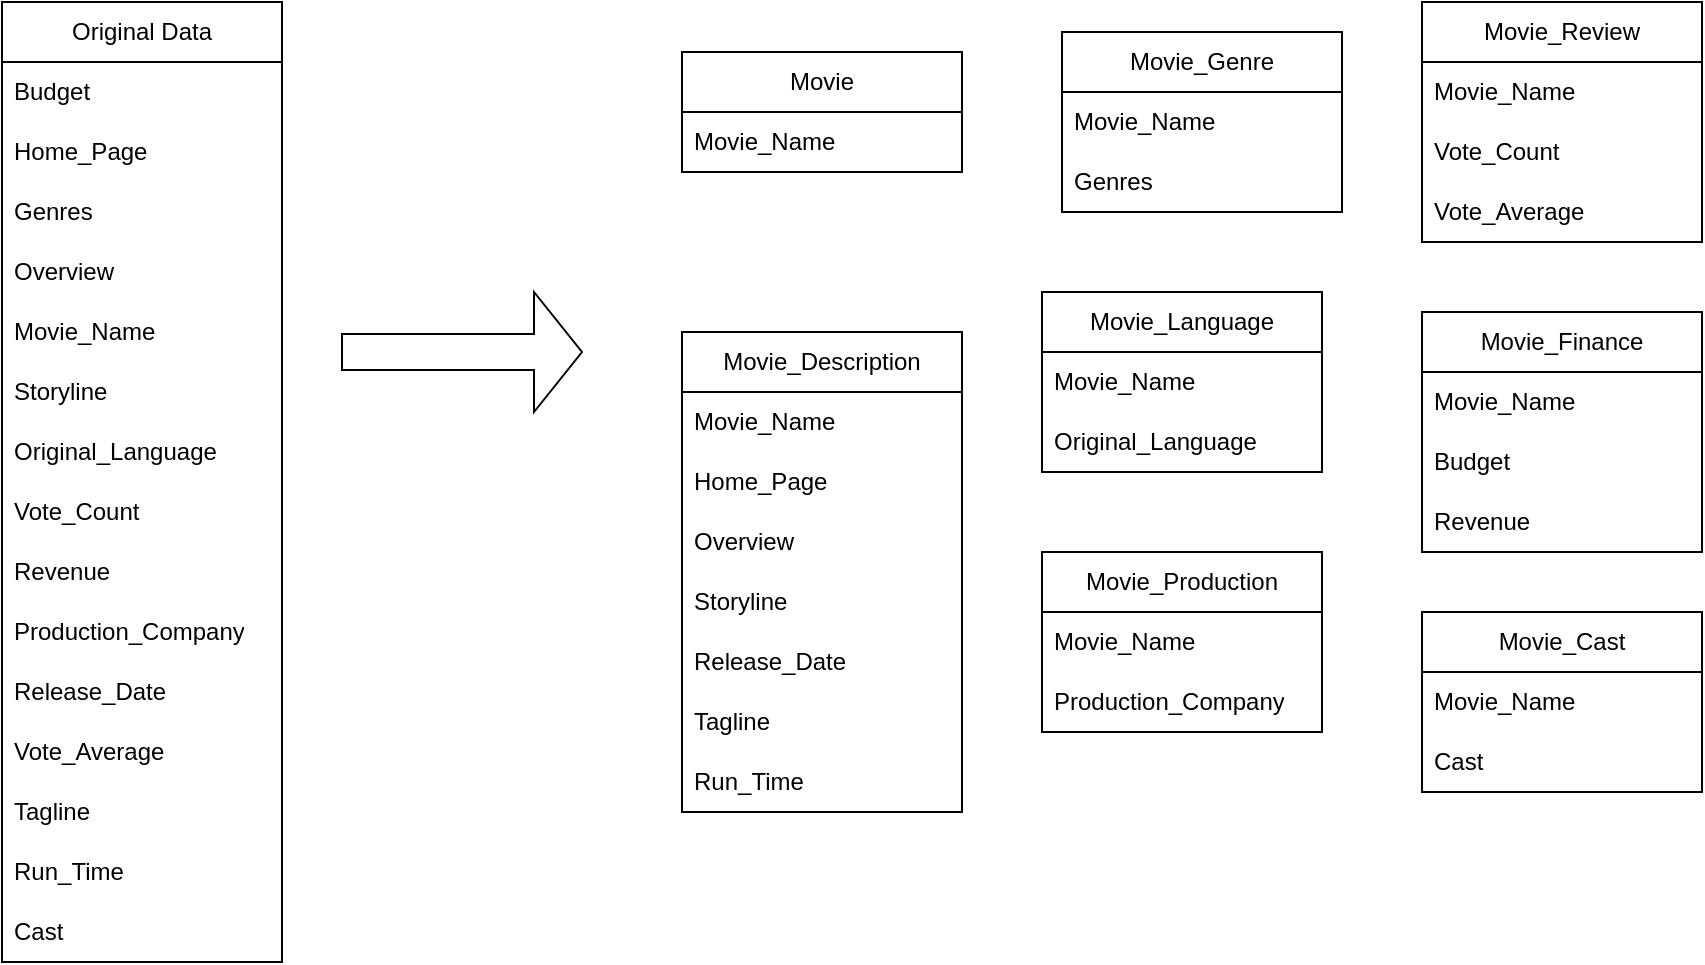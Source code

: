 <mxfile version="26.1.3">
  <diagram name="Page-1" id="uHjHwjeGlP5VnKrwq_K1">
    <mxGraphModel dx="1591" dy="620" grid="1" gridSize="10" guides="1" tooltips="1" connect="1" arrows="1" fold="1" page="1" pageScale="1" pageWidth="850" pageHeight="1100" math="0" shadow="0">
      <root>
        <mxCell id="0" />
        <mxCell id="1" parent="0" />
        <mxCell id="RhzmgMSDs6tIzAIVf9rJ-2" value="Original Data" style="swimlane;fontStyle=0;childLayout=stackLayout;horizontal=1;startSize=30;horizontalStack=0;resizeParent=1;resizeParentMax=0;resizeLast=0;collapsible=1;marginBottom=0;whiteSpace=wrap;html=1;" vertex="1" parent="1">
          <mxGeometry x="50" y="15" width="140" height="480" as="geometry" />
        </mxCell>
        <mxCell id="RhzmgMSDs6tIzAIVf9rJ-3" value="Budget&amp;nbsp;" style="text;strokeColor=none;fillColor=none;align=left;verticalAlign=middle;spacingLeft=4;spacingRight=4;overflow=hidden;points=[[0,0.5],[1,0.5]];portConstraint=eastwest;rotatable=0;whiteSpace=wrap;html=1;" vertex="1" parent="RhzmgMSDs6tIzAIVf9rJ-2">
          <mxGeometry y="30" width="140" height="30" as="geometry" />
        </mxCell>
        <mxCell id="RhzmgMSDs6tIzAIVf9rJ-4" value="Home_Page&amp;nbsp;" style="text;strokeColor=none;fillColor=none;align=left;verticalAlign=middle;spacingLeft=4;spacingRight=4;overflow=hidden;points=[[0,0.5],[1,0.5]];portConstraint=eastwest;rotatable=0;whiteSpace=wrap;html=1;" vertex="1" parent="RhzmgMSDs6tIzAIVf9rJ-2">
          <mxGeometry y="60" width="140" height="30" as="geometry" />
        </mxCell>
        <mxCell id="RhzmgMSDs6tIzAIVf9rJ-15" value="Genres" style="text;strokeColor=none;fillColor=none;align=left;verticalAlign=middle;spacingLeft=4;spacingRight=4;overflow=hidden;points=[[0,0.5],[1,0.5]];portConstraint=eastwest;rotatable=0;whiteSpace=wrap;html=1;" vertex="1" parent="RhzmgMSDs6tIzAIVf9rJ-2">
          <mxGeometry y="90" width="140" height="30" as="geometry" />
        </mxCell>
        <mxCell id="RhzmgMSDs6tIzAIVf9rJ-11" value="Overview" style="text;strokeColor=none;fillColor=none;align=left;verticalAlign=middle;spacingLeft=4;spacingRight=4;overflow=hidden;points=[[0,0.5],[1,0.5]];portConstraint=eastwest;rotatable=0;whiteSpace=wrap;html=1;" vertex="1" parent="RhzmgMSDs6tIzAIVf9rJ-2">
          <mxGeometry y="120" width="140" height="30" as="geometry" />
        </mxCell>
        <mxCell id="RhzmgMSDs6tIzAIVf9rJ-5" value="Movie_Name&amp;nbsp;" style="text;strokeColor=none;fillColor=none;align=left;verticalAlign=middle;spacingLeft=4;spacingRight=4;overflow=hidden;points=[[0,0.5],[1,0.5]];portConstraint=eastwest;rotatable=0;whiteSpace=wrap;html=1;" vertex="1" parent="RhzmgMSDs6tIzAIVf9rJ-2">
          <mxGeometry y="150" width="140" height="30" as="geometry" />
        </mxCell>
        <mxCell id="RhzmgMSDs6tIzAIVf9rJ-9" value="Storyline" style="text;strokeColor=none;fillColor=none;align=left;verticalAlign=middle;spacingLeft=4;spacingRight=4;overflow=hidden;points=[[0,0.5],[1,0.5]];portConstraint=eastwest;rotatable=0;whiteSpace=wrap;html=1;" vertex="1" parent="RhzmgMSDs6tIzAIVf9rJ-2">
          <mxGeometry y="180" width="140" height="30" as="geometry" />
        </mxCell>
        <mxCell id="RhzmgMSDs6tIzAIVf9rJ-14" value="Original_Language" style="text;strokeColor=none;fillColor=none;align=left;verticalAlign=middle;spacingLeft=4;spacingRight=4;overflow=hidden;points=[[0,0.5],[1,0.5]];portConstraint=eastwest;rotatable=0;whiteSpace=wrap;html=1;" vertex="1" parent="RhzmgMSDs6tIzAIVf9rJ-2">
          <mxGeometry y="210" width="140" height="30" as="geometry" />
        </mxCell>
        <mxCell id="RhzmgMSDs6tIzAIVf9rJ-21" value="Vote_Count" style="text;strokeColor=none;fillColor=none;align=left;verticalAlign=middle;spacingLeft=4;spacingRight=4;overflow=hidden;points=[[0,0.5],[1,0.5]];portConstraint=eastwest;rotatable=0;whiteSpace=wrap;html=1;" vertex="1" parent="RhzmgMSDs6tIzAIVf9rJ-2">
          <mxGeometry y="240" width="140" height="30" as="geometry" />
        </mxCell>
        <mxCell id="RhzmgMSDs6tIzAIVf9rJ-17" value="Revenue" style="text;strokeColor=none;fillColor=none;align=left;verticalAlign=middle;spacingLeft=4;spacingRight=4;overflow=hidden;points=[[0,0.5],[1,0.5]];portConstraint=eastwest;rotatable=0;whiteSpace=wrap;html=1;" vertex="1" parent="RhzmgMSDs6tIzAIVf9rJ-2">
          <mxGeometry y="270" width="140" height="30" as="geometry" />
        </mxCell>
        <mxCell id="RhzmgMSDs6tIzAIVf9rJ-8" value="Production_Company" style="text;strokeColor=none;fillColor=none;align=left;verticalAlign=middle;spacingLeft=4;spacingRight=4;overflow=hidden;points=[[0,0.5],[1,0.5]];portConstraint=eastwest;rotatable=0;whiteSpace=wrap;html=1;" vertex="1" parent="RhzmgMSDs6tIzAIVf9rJ-2">
          <mxGeometry y="300" width="140" height="30" as="geometry" />
        </mxCell>
        <mxCell id="RhzmgMSDs6tIzAIVf9rJ-12" value="Release_Date" style="text;strokeColor=none;fillColor=none;align=left;verticalAlign=middle;spacingLeft=4;spacingRight=4;overflow=hidden;points=[[0,0.5],[1,0.5]];portConstraint=eastwest;rotatable=0;whiteSpace=wrap;html=1;" vertex="1" parent="RhzmgMSDs6tIzAIVf9rJ-2">
          <mxGeometry y="330" width="140" height="30" as="geometry" />
        </mxCell>
        <mxCell id="RhzmgMSDs6tIzAIVf9rJ-22" value="Vote_Average" style="text;strokeColor=none;fillColor=none;align=left;verticalAlign=middle;spacingLeft=4;spacingRight=4;overflow=hidden;points=[[0,0.5],[1,0.5]];portConstraint=eastwest;rotatable=0;whiteSpace=wrap;html=1;" vertex="1" parent="RhzmgMSDs6tIzAIVf9rJ-2">
          <mxGeometry y="360" width="140" height="30" as="geometry" />
        </mxCell>
        <mxCell id="RhzmgMSDs6tIzAIVf9rJ-23" value="Tagline" style="text;strokeColor=none;fillColor=none;align=left;verticalAlign=middle;spacingLeft=4;spacingRight=4;overflow=hidden;points=[[0,0.5],[1,0.5]];portConstraint=eastwest;rotatable=0;whiteSpace=wrap;html=1;" vertex="1" parent="RhzmgMSDs6tIzAIVf9rJ-2">
          <mxGeometry y="390" width="140" height="30" as="geometry" />
        </mxCell>
        <mxCell id="RhzmgMSDs6tIzAIVf9rJ-24" value="Run_Time" style="text;strokeColor=none;fillColor=none;align=left;verticalAlign=middle;spacingLeft=4;spacingRight=4;overflow=hidden;points=[[0,0.5],[1,0.5]];portConstraint=eastwest;rotatable=0;whiteSpace=wrap;html=1;" vertex="1" parent="RhzmgMSDs6tIzAIVf9rJ-2">
          <mxGeometry y="420" width="140" height="30" as="geometry" />
        </mxCell>
        <mxCell id="RhzmgMSDs6tIzAIVf9rJ-13" value="Cast" style="text;strokeColor=none;fillColor=none;align=left;verticalAlign=middle;spacingLeft=4;spacingRight=4;overflow=hidden;points=[[0,0.5],[1,0.5]];portConstraint=eastwest;rotatable=0;whiteSpace=wrap;html=1;" vertex="1" parent="RhzmgMSDs6tIzAIVf9rJ-2">
          <mxGeometry y="450" width="140" height="30" as="geometry" />
        </mxCell>
        <mxCell id="RhzmgMSDs6tIzAIVf9rJ-42" value="" style="shape=singleArrow;whiteSpace=wrap;html=1;" vertex="1" parent="1">
          <mxGeometry x="220" y="160" width="120" height="60" as="geometry" />
        </mxCell>
        <mxCell id="RhzmgMSDs6tIzAIVf9rJ-60" value="Movie" style="swimlane;fontStyle=0;childLayout=stackLayout;horizontal=1;startSize=30;horizontalStack=0;resizeParent=1;resizeParentMax=0;resizeLast=0;collapsible=1;marginBottom=0;whiteSpace=wrap;html=1;" vertex="1" parent="1">
          <mxGeometry x="390" y="40" width="140" height="60" as="geometry" />
        </mxCell>
        <mxCell id="RhzmgMSDs6tIzAIVf9rJ-75" value="Movie_Name" style="text;strokeColor=none;fillColor=none;align=left;verticalAlign=middle;spacingLeft=4;spacingRight=4;overflow=hidden;points=[[0,0.5],[1,0.5]];portConstraint=eastwest;rotatable=0;whiteSpace=wrap;html=1;" vertex="1" parent="RhzmgMSDs6tIzAIVf9rJ-60">
          <mxGeometry y="30" width="140" height="30" as="geometry" />
        </mxCell>
        <mxCell id="RhzmgMSDs6tIzAIVf9rJ-79" value="Movie_Genre" style="swimlane;fontStyle=0;childLayout=stackLayout;horizontal=1;startSize=30;horizontalStack=0;resizeParent=1;resizeParentMax=0;resizeLast=0;collapsible=1;marginBottom=0;whiteSpace=wrap;html=1;" vertex="1" parent="1">
          <mxGeometry x="580" y="30" width="140" height="90" as="geometry" />
        </mxCell>
        <mxCell id="RhzmgMSDs6tIzAIVf9rJ-105" value="Movie_Name&amp;nbsp;" style="text;strokeColor=none;fillColor=none;align=left;verticalAlign=middle;spacingLeft=4;spacingRight=4;overflow=hidden;points=[[0,0.5],[1,0.5]];portConstraint=eastwest;rotatable=0;whiteSpace=wrap;html=1;" vertex="1" parent="RhzmgMSDs6tIzAIVf9rJ-79">
          <mxGeometry y="30" width="140" height="30" as="geometry" />
        </mxCell>
        <mxCell id="RhzmgMSDs6tIzAIVf9rJ-82" value="Genres" style="text;strokeColor=none;fillColor=none;align=left;verticalAlign=middle;spacingLeft=4;spacingRight=4;overflow=hidden;points=[[0,0.5],[1,0.5]];portConstraint=eastwest;rotatable=0;whiteSpace=wrap;html=1;" vertex="1" parent="RhzmgMSDs6tIzAIVf9rJ-79">
          <mxGeometry y="60" width="140" height="30" as="geometry" />
        </mxCell>
        <mxCell id="RhzmgMSDs6tIzAIVf9rJ-95" value="Movie_Language" style="swimlane;fontStyle=0;childLayout=stackLayout;horizontal=1;startSize=30;horizontalStack=0;resizeParent=1;resizeParentMax=0;resizeLast=0;collapsible=1;marginBottom=0;whiteSpace=wrap;html=1;" vertex="1" parent="1">
          <mxGeometry x="570" y="160" width="140" height="90" as="geometry" />
        </mxCell>
        <mxCell id="RhzmgMSDs6tIzAIVf9rJ-106" value="Movie_Name&amp;nbsp;" style="text;strokeColor=none;fillColor=none;align=left;verticalAlign=middle;spacingLeft=4;spacingRight=4;overflow=hidden;points=[[0,0.5],[1,0.5]];portConstraint=eastwest;rotatable=0;whiteSpace=wrap;html=1;" vertex="1" parent="RhzmgMSDs6tIzAIVf9rJ-95">
          <mxGeometry y="30" width="140" height="30" as="geometry" />
        </mxCell>
        <mxCell id="RhzmgMSDs6tIzAIVf9rJ-97" value="Original_Language" style="text;strokeColor=none;fillColor=none;align=left;verticalAlign=middle;spacingLeft=4;spacingRight=4;overflow=hidden;points=[[0,0.5],[1,0.5]];portConstraint=eastwest;rotatable=0;whiteSpace=wrap;html=1;" vertex="1" parent="RhzmgMSDs6tIzAIVf9rJ-95">
          <mxGeometry y="60" width="140" height="30" as="geometry" />
        </mxCell>
        <mxCell id="RhzmgMSDs6tIzAIVf9rJ-100" value="Movie_Review" style="swimlane;fontStyle=0;childLayout=stackLayout;horizontal=1;startSize=30;horizontalStack=0;resizeParent=1;resizeParentMax=0;resizeLast=0;collapsible=1;marginBottom=0;whiteSpace=wrap;html=1;" vertex="1" parent="1">
          <mxGeometry x="760" y="15" width="140" height="120" as="geometry" />
        </mxCell>
        <mxCell id="RhzmgMSDs6tIzAIVf9rJ-107" value="Movie_Name&amp;nbsp;" style="text;strokeColor=none;fillColor=none;align=left;verticalAlign=middle;spacingLeft=4;spacingRight=4;overflow=hidden;points=[[0,0.5],[1,0.5]];portConstraint=eastwest;rotatable=0;whiteSpace=wrap;html=1;" vertex="1" parent="RhzmgMSDs6tIzAIVf9rJ-100">
          <mxGeometry y="30" width="140" height="30" as="geometry" />
        </mxCell>
        <mxCell id="RhzmgMSDs6tIzAIVf9rJ-103" value="Vote_Count" style="text;strokeColor=none;fillColor=none;align=left;verticalAlign=middle;spacingLeft=4;spacingRight=4;overflow=hidden;points=[[0,0.5],[1,0.5]];portConstraint=eastwest;rotatable=0;whiteSpace=wrap;html=1;" vertex="1" parent="RhzmgMSDs6tIzAIVf9rJ-100">
          <mxGeometry y="60" width="140" height="30" as="geometry" />
        </mxCell>
        <mxCell id="RhzmgMSDs6tIzAIVf9rJ-72" value="Vote_Average" style="text;strokeColor=none;fillColor=none;align=left;verticalAlign=middle;spacingLeft=4;spacingRight=4;overflow=hidden;points=[[0,0.5],[1,0.5]];portConstraint=eastwest;rotatable=0;whiteSpace=wrap;html=1;" vertex="1" parent="RhzmgMSDs6tIzAIVf9rJ-100">
          <mxGeometry y="90" width="140" height="30" as="geometry" />
        </mxCell>
        <mxCell id="RhzmgMSDs6tIzAIVf9rJ-125" value="Movie_Finance" style="swimlane;fontStyle=0;childLayout=stackLayout;horizontal=1;startSize=30;horizontalStack=0;resizeParent=1;resizeParentMax=0;resizeLast=0;collapsible=1;marginBottom=0;whiteSpace=wrap;html=1;" vertex="1" parent="1">
          <mxGeometry x="760" y="170" width="140" height="120" as="geometry" />
        </mxCell>
        <mxCell id="RhzmgMSDs6tIzAIVf9rJ-126" value="Movie_Name" style="text;strokeColor=none;fillColor=none;align=left;verticalAlign=middle;spacingLeft=4;spacingRight=4;overflow=hidden;points=[[0,0.5],[1,0.5]];portConstraint=eastwest;rotatable=0;whiteSpace=wrap;html=1;" vertex="1" parent="RhzmgMSDs6tIzAIVf9rJ-125">
          <mxGeometry y="30" width="140" height="30" as="geometry" />
        </mxCell>
        <mxCell id="RhzmgMSDs6tIzAIVf9rJ-127" value="Budget&amp;nbsp;" style="text;strokeColor=none;fillColor=none;align=left;verticalAlign=middle;spacingLeft=4;spacingRight=4;overflow=hidden;points=[[0,0.5],[1,0.5]];portConstraint=eastwest;rotatable=0;whiteSpace=wrap;html=1;" vertex="1" parent="RhzmgMSDs6tIzAIVf9rJ-125">
          <mxGeometry y="60" width="140" height="30" as="geometry" />
        </mxCell>
        <mxCell id="RhzmgMSDs6tIzAIVf9rJ-131" value="Revenue" style="text;strokeColor=none;fillColor=none;align=left;verticalAlign=middle;spacingLeft=4;spacingRight=4;overflow=hidden;points=[[0,0.5],[1,0.5]];portConstraint=eastwest;rotatable=0;whiteSpace=wrap;html=1;" vertex="1" parent="RhzmgMSDs6tIzAIVf9rJ-125">
          <mxGeometry y="90" width="140" height="30" as="geometry" />
        </mxCell>
        <mxCell id="RhzmgMSDs6tIzAIVf9rJ-137" value="Movie_Description" style="swimlane;fontStyle=0;childLayout=stackLayout;horizontal=1;startSize=30;horizontalStack=0;resizeParent=1;resizeParentMax=0;resizeLast=0;collapsible=1;marginBottom=0;whiteSpace=wrap;html=1;" vertex="1" parent="1">
          <mxGeometry x="390" y="180" width="140" height="240" as="geometry" />
        </mxCell>
        <mxCell id="RhzmgMSDs6tIzAIVf9rJ-138" value="Movie_Name" style="text;strokeColor=none;fillColor=none;align=left;verticalAlign=middle;spacingLeft=4;spacingRight=4;overflow=hidden;points=[[0,0.5],[1,0.5]];portConstraint=eastwest;rotatable=0;whiteSpace=wrap;html=1;" vertex="1" parent="RhzmgMSDs6tIzAIVf9rJ-137">
          <mxGeometry y="30" width="140" height="30" as="geometry" />
        </mxCell>
        <mxCell id="RhzmgMSDs6tIzAIVf9rJ-139" value="Home_Page&amp;nbsp;" style="text;strokeColor=none;fillColor=none;align=left;verticalAlign=middle;spacingLeft=4;spacingRight=4;overflow=hidden;points=[[0,0.5],[1,0.5]];portConstraint=eastwest;rotatable=0;whiteSpace=wrap;html=1;" vertex="1" parent="RhzmgMSDs6tIzAIVf9rJ-137">
          <mxGeometry y="60" width="140" height="30" as="geometry" />
        </mxCell>
        <mxCell id="RhzmgMSDs6tIzAIVf9rJ-140" value="Overview" style="text;strokeColor=none;fillColor=none;align=left;verticalAlign=middle;spacingLeft=4;spacingRight=4;overflow=hidden;points=[[0,0.5],[1,0.5]];portConstraint=eastwest;rotatable=0;whiteSpace=wrap;html=1;" vertex="1" parent="RhzmgMSDs6tIzAIVf9rJ-137">
          <mxGeometry y="90" width="140" height="30" as="geometry" />
        </mxCell>
        <mxCell id="RhzmgMSDs6tIzAIVf9rJ-141" value="Storyline" style="text;strokeColor=none;fillColor=none;align=left;verticalAlign=middle;spacingLeft=4;spacingRight=4;overflow=hidden;points=[[0,0.5],[1,0.5]];portConstraint=eastwest;rotatable=0;whiteSpace=wrap;html=1;" vertex="1" parent="RhzmgMSDs6tIzAIVf9rJ-137">
          <mxGeometry y="120" width="140" height="30" as="geometry" />
        </mxCell>
        <mxCell id="RhzmgMSDs6tIzAIVf9rJ-145" value="Release_Date" style="text;strokeColor=none;fillColor=none;align=left;verticalAlign=middle;spacingLeft=4;spacingRight=4;overflow=hidden;points=[[0,0.5],[1,0.5]];portConstraint=eastwest;rotatable=0;whiteSpace=wrap;html=1;" vertex="1" parent="RhzmgMSDs6tIzAIVf9rJ-137">
          <mxGeometry y="150" width="140" height="30" as="geometry" />
        </mxCell>
        <mxCell id="RhzmgMSDs6tIzAIVf9rJ-146" value="Tagline" style="text;strokeColor=none;fillColor=none;align=left;verticalAlign=middle;spacingLeft=4;spacingRight=4;overflow=hidden;points=[[0,0.5],[1,0.5]];portConstraint=eastwest;rotatable=0;whiteSpace=wrap;html=1;" vertex="1" parent="RhzmgMSDs6tIzAIVf9rJ-137">
          <mxGeometry y="180" width="140" height="30" as="geometry" />
        </mxCell>
        <mxCell id="RhzmgMSDs6tIzAIVf9rJ-147" value="Run_Time" style="text;strokeColor=none;fillColor=none;align=left;verticalAlign=middle;spacingLeft=4;spacingRight=4;overflow=hidden;points=[[0,0.5],[1,0.5]];portConstraint=eastwest;rotatable=0;whiteSpace=wrap;html=1;" vertex="1" parent="RhzmgMSDs6tIzAIVf9rJ-137">
          <mxGeometry y="210" width="140" height="30" as="geometry" />
        </mxCell>
        <mxCell id="RhzmgMSDs6tIzAIVf9rJ-148" value="Movie_Cast" style="swimlane;fontStyle=0;childLayout=stackLayout;horizontal=1;startSize=30;horizontalStack=0;resizeParent=1;resizeParentMax=0;resizeLast=0;collapsible=1;marginBottom=0;whiteSpace=wrap;html=1;" vertex="1" parent="1">
          <mxGeometry x="760" y="320" width="140" height="90" as="geometry" />
        </mxCell>
        <mxCell id="RhzmgMSDs6tIzAIVf9rJ-149" value="Movie_Name" style="text;strokeColor=none;fillColor=none;align=left;verticalAlign=middle;spacingLeft=4;spacingRight=4;overflow=hidden;points=[[0,0.5],[1,0.5]];portConstraint=eastwest;rotatable=0;whiteSpace=wrap;html=1;" vertex="1" parent="RhzmgMSDs6tIzAIVf9rJ-148">
          <mxGeometry y="30" width="140" height="30" as="geometry" />
        </mxCell>
        <mxCell id="RhzmgMSDs6tIzAIVf9rJ-154" value="Cast" style="text;strokeColor=none;fillColor=none;align=left;verticalAlign=middle;spacingLeft=4;spacingRight=4;overflow=hidden;points=[[0,0.5],[1,0.5]];portConstraint=eastwest;rotatable=0;whiteSpace=wrap;html=1;" vertex="1" parent="RhzmgMSDs6tIzAIVf9rJ-148">
          <mxGeometry y="60" width="140" height="30" as="geometry" />
        </mxCell>
        <mxCell id="RhzmgMSDs6tIzAIVf9rJ-158" value="Movie_Production" style="swimlane;fontStyle=0;childLayout=stackLayout;horizontal=1;startSize=30;horizontalStack=0;resizeParent=1;resizeParentMax=0;resizeLast=0;collapsible=1;marginBottom=0;whiteSpace=wrap;html=1;" vertex="1" parent="1">
          <mxGeometry x="570" y="290" width="140" height="90" as="geometry" />
        </mxCell>
        <mxCell id="RhzmgMSDs6tIzAIVf9rJ-167" value="Movie_Name" style="text;strokeColor=none;fillColor=none;align=left;verticalAlign=middle;spacingLeft=4;spacingRight=4;overflow=hidden;points=[[0,0.5],[1,0.5]];portConstraint=eastwest;rotatable=0;whiteSpace=wrap;html=1;" vertex="1" parent="RhzmgMSDs6tIzAIVf9rJ-158">
          <mxGeometry y="30" width="140" height="30" as="geometry" />
        </mxCell>
        <mxCell id="RhzmgMSDs6tIzAIVf9rJ-163" value="Production_Company" style="text;strokeColor=none;fillColor=none;align=left;verticalAlign=middle;spacingLeft=4;spacingRight=4;overflow=hidden;points=[[0,0.5],[1,0.5]];portConstraint=eastwest;rotatable=0;whiteSpace=wrap;html=1;" vertex="1" parent="RhzmgMSDs6tIzAIVf9rJ-158">
          <mxGeometry y="60" width="140" height="30" as="geometry" />
        </mxCell>
      </root>
    </mxGraphModel>
  </diagram>
</mxfile>
